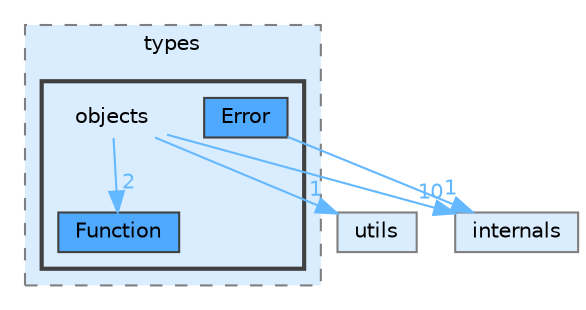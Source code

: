 digraph "includes/types/objects"
{
 // LATEX_PDF_SIZE
  bgcolor="transparent";
  edge [fontname=Helvetica,fontsize=10,labelfontname=Helvetica,labelfontsize=10];
  node [fontname=Helvetica,fontsize=10,shape=box,height=0.2,width=0.4];
  compound=true
  subgraph clusterdir_00373071588607d1d83d0faa600e52a0 {
    graph [ bgcolor="#daedff", pencolor="grey50", label="types", fontname=Helvetica,fontsize=10 style="filled,dashed", URL="dir_00373071588607d1d83d0faa600e52a0.html",tooltip=""]
  subgraph clusterdir_6f679e7a520f311039e4f0b30094b878 {
    graph [ bgcolor="#daedff", pencolor="grey25", label="", fontname=Helvetica,fontsize=10 style="filled,bold", URL="dir_6f679e7a520f311039e4f0b30094b878.html",tooltip=""]
    dir_6f679e7a520f311039e4f0b30094b878 [shape=plaintext, label="objects"];
  dir_2ef48bebe70a20806f14c718942d11dc [label="Error", fillcolor="#4ea9ff", color="grey25", style="filled", URL="dir_2ef48bebe70a20806f14c718942d11dc.html",tooltip=""];
  dir_75e513d8252f1c85e54f4bb9b92b1fe7 [label="Function", fillcolor="#4ea9ff", color="grey25", style="filled", URL="dir_75e513d8252f1c85e54f4bb9b92b1fe7.html",tooltip=""];
  }
  }
  dir_3f8feeb2fa3bd0d1b751b257ed9f12a2 [label="utils", fillcolor="#daedff", color="grey50", style="filled", URL="dir_3f8feeb2fa3bd0d1b751b257ed9f12a2.html",tooltip=""];
  dir_a9d9b9bbf15479e3064110165d860e33 [label="internals", fillcolor="#daedff", color="grey50", style="filled", URL="dir_a9d9b9bbf15479e3064110165d860e33.html",tooltip=""];
  dir_6f679e7a520f311039e4f0b30094b878->dir_3f8feeb2fa3bd0d1b751b257ed9f12a2 [headlabel="1", labeldistance=1.5 headhref="dir_000030_000047.html" href="dir_000030_000047.html" color="steelblue1" fontcolor="steelblue1"];
  dir_6f679e7a520f311039e4f0b30094b878->dir_75e513d8252f1c85e54f4bb9b92b1fe7 [headlabel="2", labeldistance=1.5 headhref="dir_000030_000013.html" href="dir_000030_000013.html" color="steelblue1" fontcolor="steelblue1"];
  dir_6f679e7a520f311039e4f0b30094b878->dir_a9d9b9bbf15479e3064110165d860e33 [headlabel="10", labeldistance=1.5 headhref="dir_000030_000020.html" href="dir_000030_000020.html" color="steelblue1" fontcolor="steelblue1"];
  dir_2ef48bebe70a20806f14c718942d11dc->dir_a9d9b9bbf15479e3064110165d860e33 [headlabel="1", labeldistance=1.5 headhref="dir_000011_000020.html" href="dir_000011_000020.html" color="steelblue1" fontcolor="steelblue1"];
}
